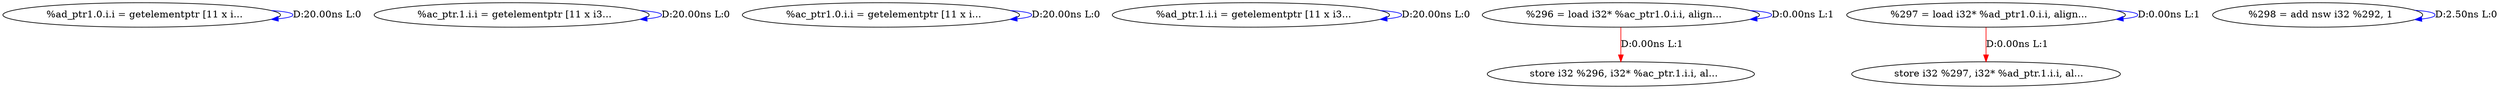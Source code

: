 digraph {
Node0x319a0b0[label="  %ad_ptr1.0.i.i = getelementptr [11 x i..."];
Node0x319a0b0 -> Node0x319a0b0[label="D:20.00ns L:0",color=blue];
Node0x319a1d0[label="  %ac_ptr.1.i.i = getelementptr [11 x i3..."];
Node0x319a1d0 -> Node0x319a1d0[label="D:20.00ns L:0",color=blue];
Node0x319a2b0[label="  %ac_ptr1.0.i.i = getelementptr [11 x i..."];
Node0x319a2b0 -> Node0x319a2b0[label="D:20.00ns L:0",color=blue];
Node0x319a390[label="  %ad_ptr.1.i.i = getelementptr [11 x i3..."];
Node0x319a390 -> Node0x319a390[label="D:20.00ns L:0",color=blue];
Node0x319a470[label="  %296 = load i32* %ac_ptr1.0.i.i, align..."];
Node0x319a470 -> Node0x319a470[label="D:0.00ns L:1",color=blue];
Node0x319a550[label="  store i32 %296, i32* %ac_ptr.1.i.i, al..."];
Node0x319a470 -> Node0x319a550[label="D:0.00ns L:1",color=red];
Node0x319a670[label="  %297 = load i32* %ad_ptr1.0.i.i, align..."];
Node0x319a670 -> Node0x319a670[label="D:0.00ns L:1",color=blue];
Node0x319a790[label="  store i32 %297, i32* %ad_ptr.1.i.i, al..."];
Node0x319a670 -> Node0x319a790[label="D:0.00ns L:1",color=red];
Node0x319a8b0[label="  %298 = add nsw i32 %292, 1"];
Node0x319a8b0 -> Node0x319a8b0[label="D:2.50ns L:0",color=blue];
}
